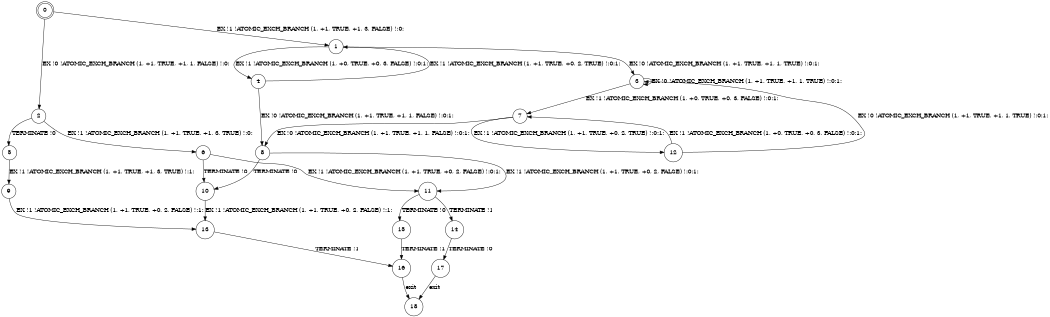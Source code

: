digraph BCG {
size = "7, 10.5";
center = TRUE;
node [shape = circle];
0 [peripheries = 2];
0 -> 1 [label = "EX !1 !ATOMIC_EXCH_BRANCH (1, +1, TRUE, +1, 3, FALSE) !:0:"];
0 -> 2 [label = "EX !0 !ATOMIC_EXCH_BRANCH (1, +1, TRUE, +1, 1, FALSE) !:0:"];
1 -> 3 [label = "EX !0 !ATOMIC_EXCH_BRANCH (1, +1, TRUE, +1, 1, TRUE) !:0:1:"];
1 -> 4 [label = "EX !1 !ATOMIC_EXCH_BRANCH (1, +0, TRUE, +0, 3, FALSE) !:0:1:"];
2 -> 5 [label = "TERMINATE !0"];
2 -> 6 [label = "EX !1 !ATOMIC_EXCH_BRANCH (1, +1, TRUE, +1, 3, TRUE) !:0:"];
3 -> 7 [label = "EX !1 !ATOMIC_EXCH_BRANCH (1, +0, TRUE, +0, 3, FALSE) !:0:1:"];
3 -> 3 [label = "EX !0 !ATOMIC_EXCH_BRANCH (1, +1, TRUE, +1, 1, TRUE) !:0:1:"];
4 -> 8 [label = "EX !0 !ATOMIC_EXCH_BRANCH (1, +1, TRUE, +1, 1, FALSE) !:0:1:"];
4 -> 1 [label = "EX !1 !ATOMIC_EXCH_BRANCH (1, +1, TRUE, +0, 2, TRUE) !:0:1:"];
5 -> 9 [label = "EX !1 !ATOMIC_EXCH_BRANCH (1, +1, TRUE, +1, 3, TRUE) !:1:"];
6 -> 10 [label = "TERMINATE !0"];
6 -> 11 [label = "EX !1 !ATOMIC_EXCH_BRANCH (1, +1, TRUE, +0, 2, FALSE) !:0:1:"];
7 -> 12 [label = "EX !1 !ATOMIC_EXCH_BRANCH (1, +1, TRUE, +0, 2, TRUE) !:0:1:"];
7 -> 8 [label = "EX !0 !ATOMIC_EXCH_BRANCH (1, +1, TRUE, +1, 1, FALSE) !:0:1:"];
8 -> 10 [label = "TERMINATE !0"];
8 -> 11 [label = "EX !1 !ATOMIC_EXCH_BRANCH (1, +1, TRUE, +0, 2, FALSE) !:0:1:"];
9 -> 13 [label = "EX !1 !ATOMIC_EXCH_BRANCH (1, +1, TRUE, +0, 2, FALSE) !:1:"];
10 -> 13 [label = "EX !1 !ATOMIC_EXCH_BRANCH (1, +1, TRUE, +0, 2, FALSE) !:1:"];
11 -> 14 [label = "TERMINATE !1"];
11 -> 15 [label = "TERMINATE !0"];
12 -> 7 [label = "EX !1 !ATOMIC_EXCH_BRANCH (1, +0, TRUE, +0, 3, FALSE) !:0:1:"];
12 -> 3 [label = "EX !0 !ATOMIC_EXCH_BRANCH (1, +1, TRUE, +1, 1, TRUE) !:0:1:"];
13 -> 16 [label = "TERMINATE !1"];
14 -> 17 [label = "TERMINATE !0"];
15 -> 16 [label = "TERMINATE !1"];
16 -> 18 [label = "exit"];
17 -> 18 [label = "exit"];
}
